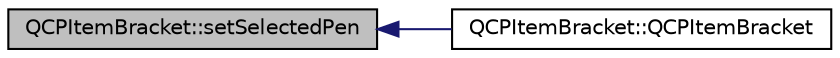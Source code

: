 digraph "QCPItemBracket::setSelectedPen"
{
  edge [fontname="Helvetica",fontsize="10",labelfontname="Helvetica",labelfontsize="10"];
  node [fontname="Helvetica",fontsize="10",shape=record];
  rankdir="LR";
  Node62 [label="QCPItemBracket::setSelectedPen",height=0.2,width=0.4,color="black", fillcolor="grey75", style="filled", fontcolor="black"];
  Node62 -> Node63 [dir="back",color="midnightblue",fontsize="10",style="solid",fontname="Helvetica"];
  Node63 [label="QCPItemBracket::QCPItemBracket",height=0.2,width=0.4,color="black", fillcolor="white", style="filled",URL="$d2/d64/class_q_c_p_item_bracket.html#a44ecfa37a76de5e3549e2d61f9d8ee56"];
}
